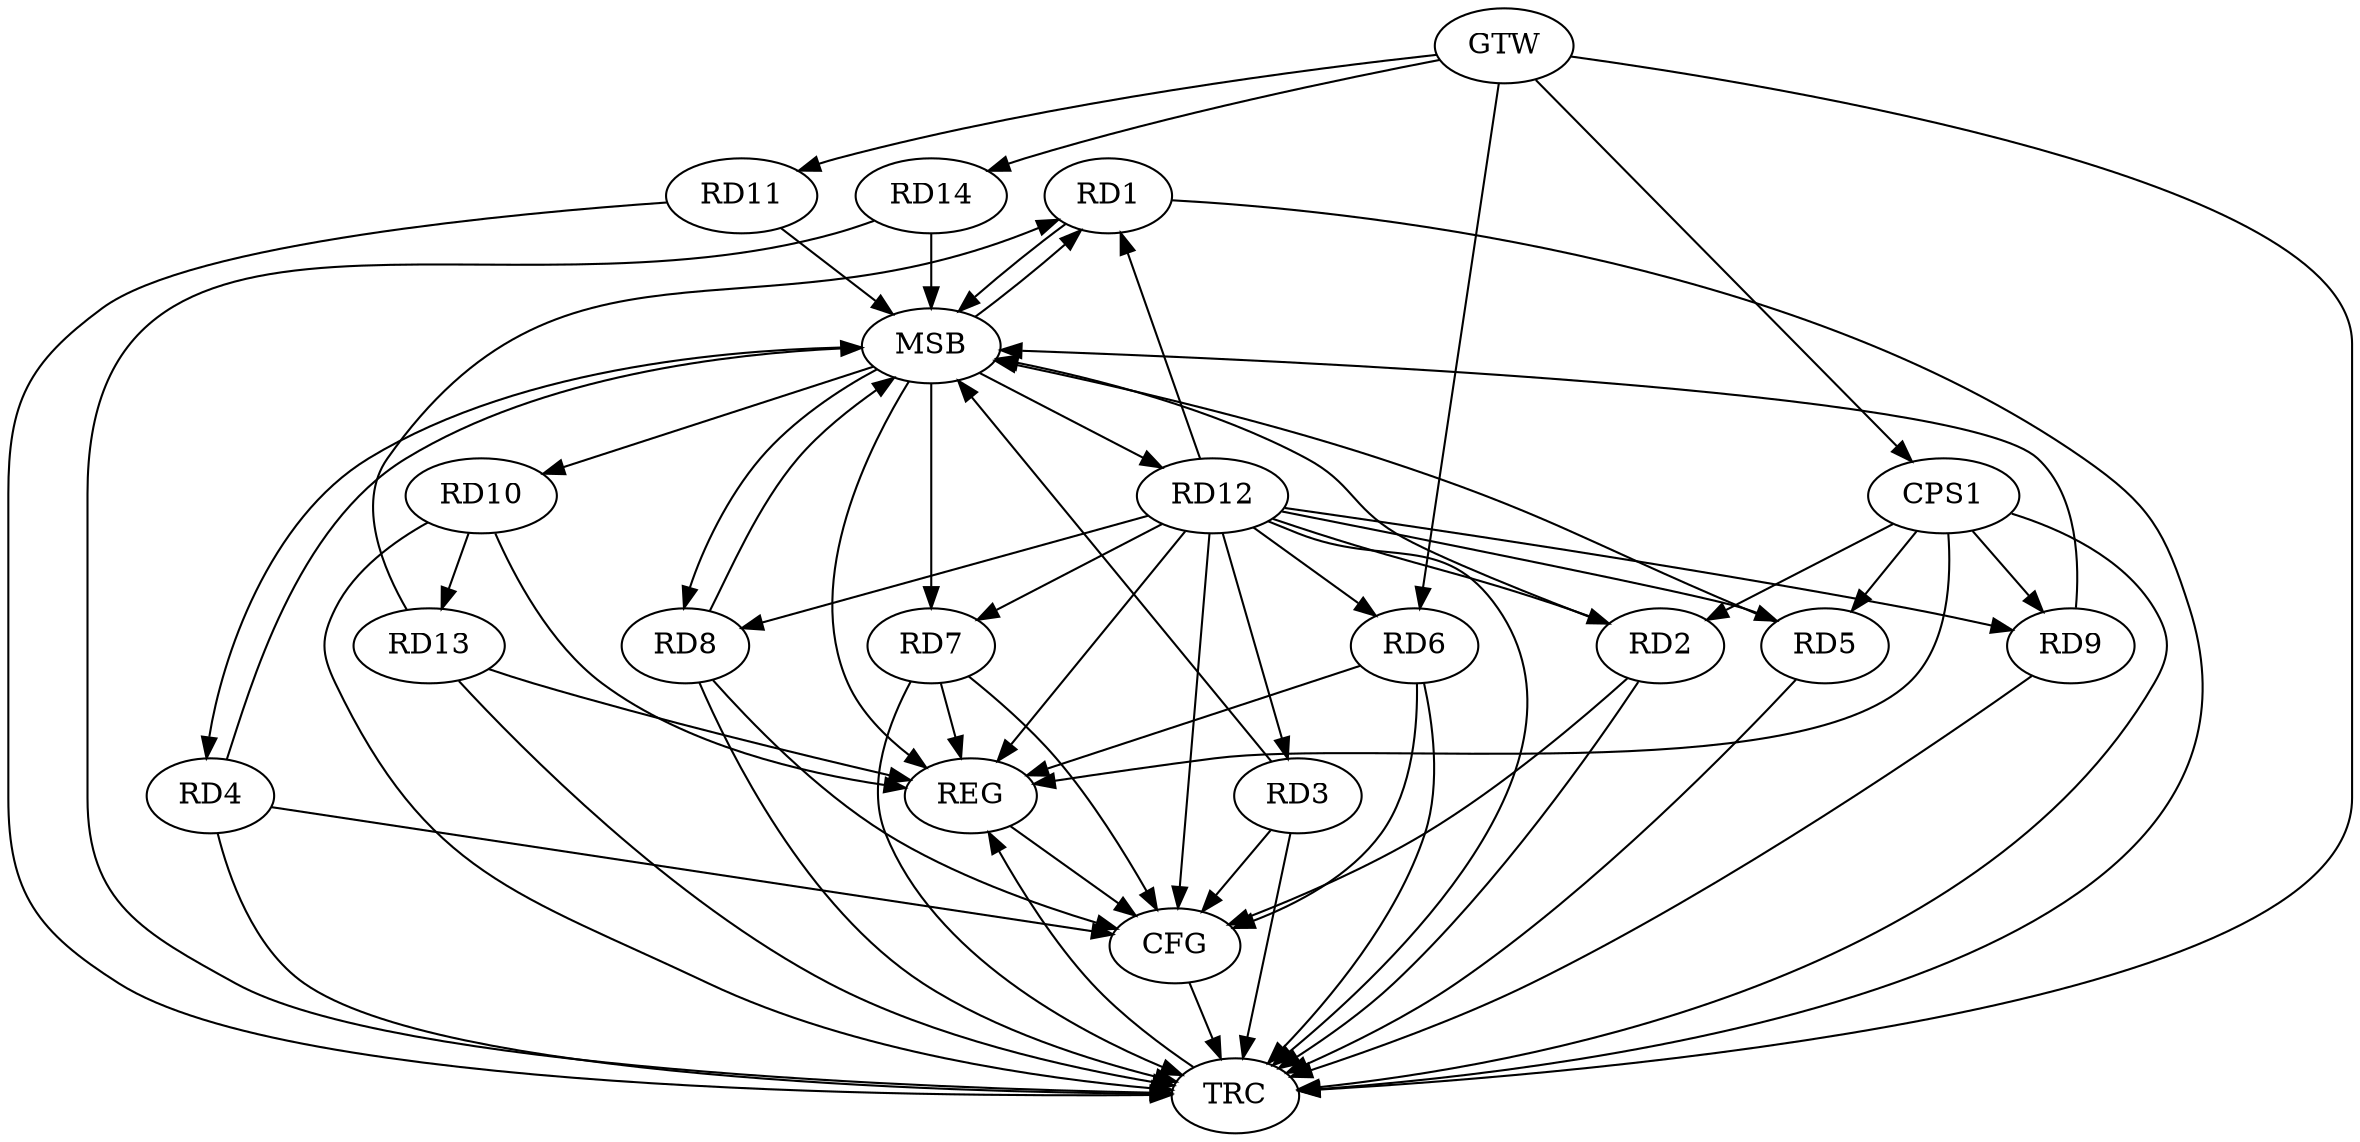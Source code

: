 strict digraph G {
  RD1 [ label="RD1" ];
  RD2 [ label="RD2" ];
  RD3 [ label="RD3" ];
  RD4 [ label="RD4" ];
  RD5 [ label="RD5" ];
  RD6 [ label="RD6" ];
  RD7 [ label="RD7" ];
  RD8 [ label="RD8" ];
  RD9 [ label="RD9" ];
  RD10 [ label="RD10" ];
  RD11 [ label="RD11" ];
  RD12 [ label="RD12" ];
  RD13 [ label="RD13" ];
  RD14 [ label="RD14" ];
  CPS1 [ label="CPS1" ];
  GTW [ label="GTW" ];
  REG [ label="REG" ];
  MSB [ label="MSB" ];
  CFG [ label="CFG" ];
  TRC [ label="TRC" ];
  RD12 -> RD1;
  RD13 -> RD1;
  RD12 -> RD3;
  RD10 -> RD13;
  CPS1 -> RD2;
  CPS1 -> RD5;
  CPS1 -> RD9;
  GTW -> RD6;
  GTW -> RD11;
  GTW -> RD14;
  GTW -> CPS1;
  RD6 -> REG;
  RD7 -> REG;
  RD10 -> REG;
  RD12 -> REG;
  RD13 -> REG;
  CPS1 -> REG;
  RD1 -> MSB;
  MSB -> RD4;
  MSB -> REG;
  RD2 -> MSB;
  RD3 -> MSB;
  MSB -> RD8;
  RD4 -> MSB;
  MSB -> RD1;
  RD5 -> MSB;
  RD8 -> MSB;
  MSB -> RD7;
  RD9 -> MSB;
  RD11 -> MSB;
  MSB -> RD10;
  MSB -> RD12;
  RD14 -> MSB;
  RD12 -> CFG;
  RD3 -> CFG;
  RD4 -> CFG;
  RD6 -> CFG;
  RD8 -> CFG;
  RD2 -> CFG;
  RD7 -> CFG;
  REG -> CFG;
  RD1 -> TRC;
  RD2 -> TRC;
  RD3 -> TRC;
  RD4 -> TRC;
  RD5 -> TRC;
  RD6 -> TRC;
  RD7 -> TRC;
  RD8 -> TRC;
  RD9 -> TRC;
  RD10 -> TRC;
  RD11 -> TRC;
  RD12 -> TRC;
  RD13 -> TRC;
  RD14 -> TRC;
  CPS1 -> TRC;
  GTW -> TRC;
  CFG -> TRC;
  TRC -> REG;
  RD12 -> RD5;
  RD12 -> RD6;
  RD12 -> RD8;
  RD12 -> RD9;
  RD12 -> RD2;
  RD12 -> RD7;
}
